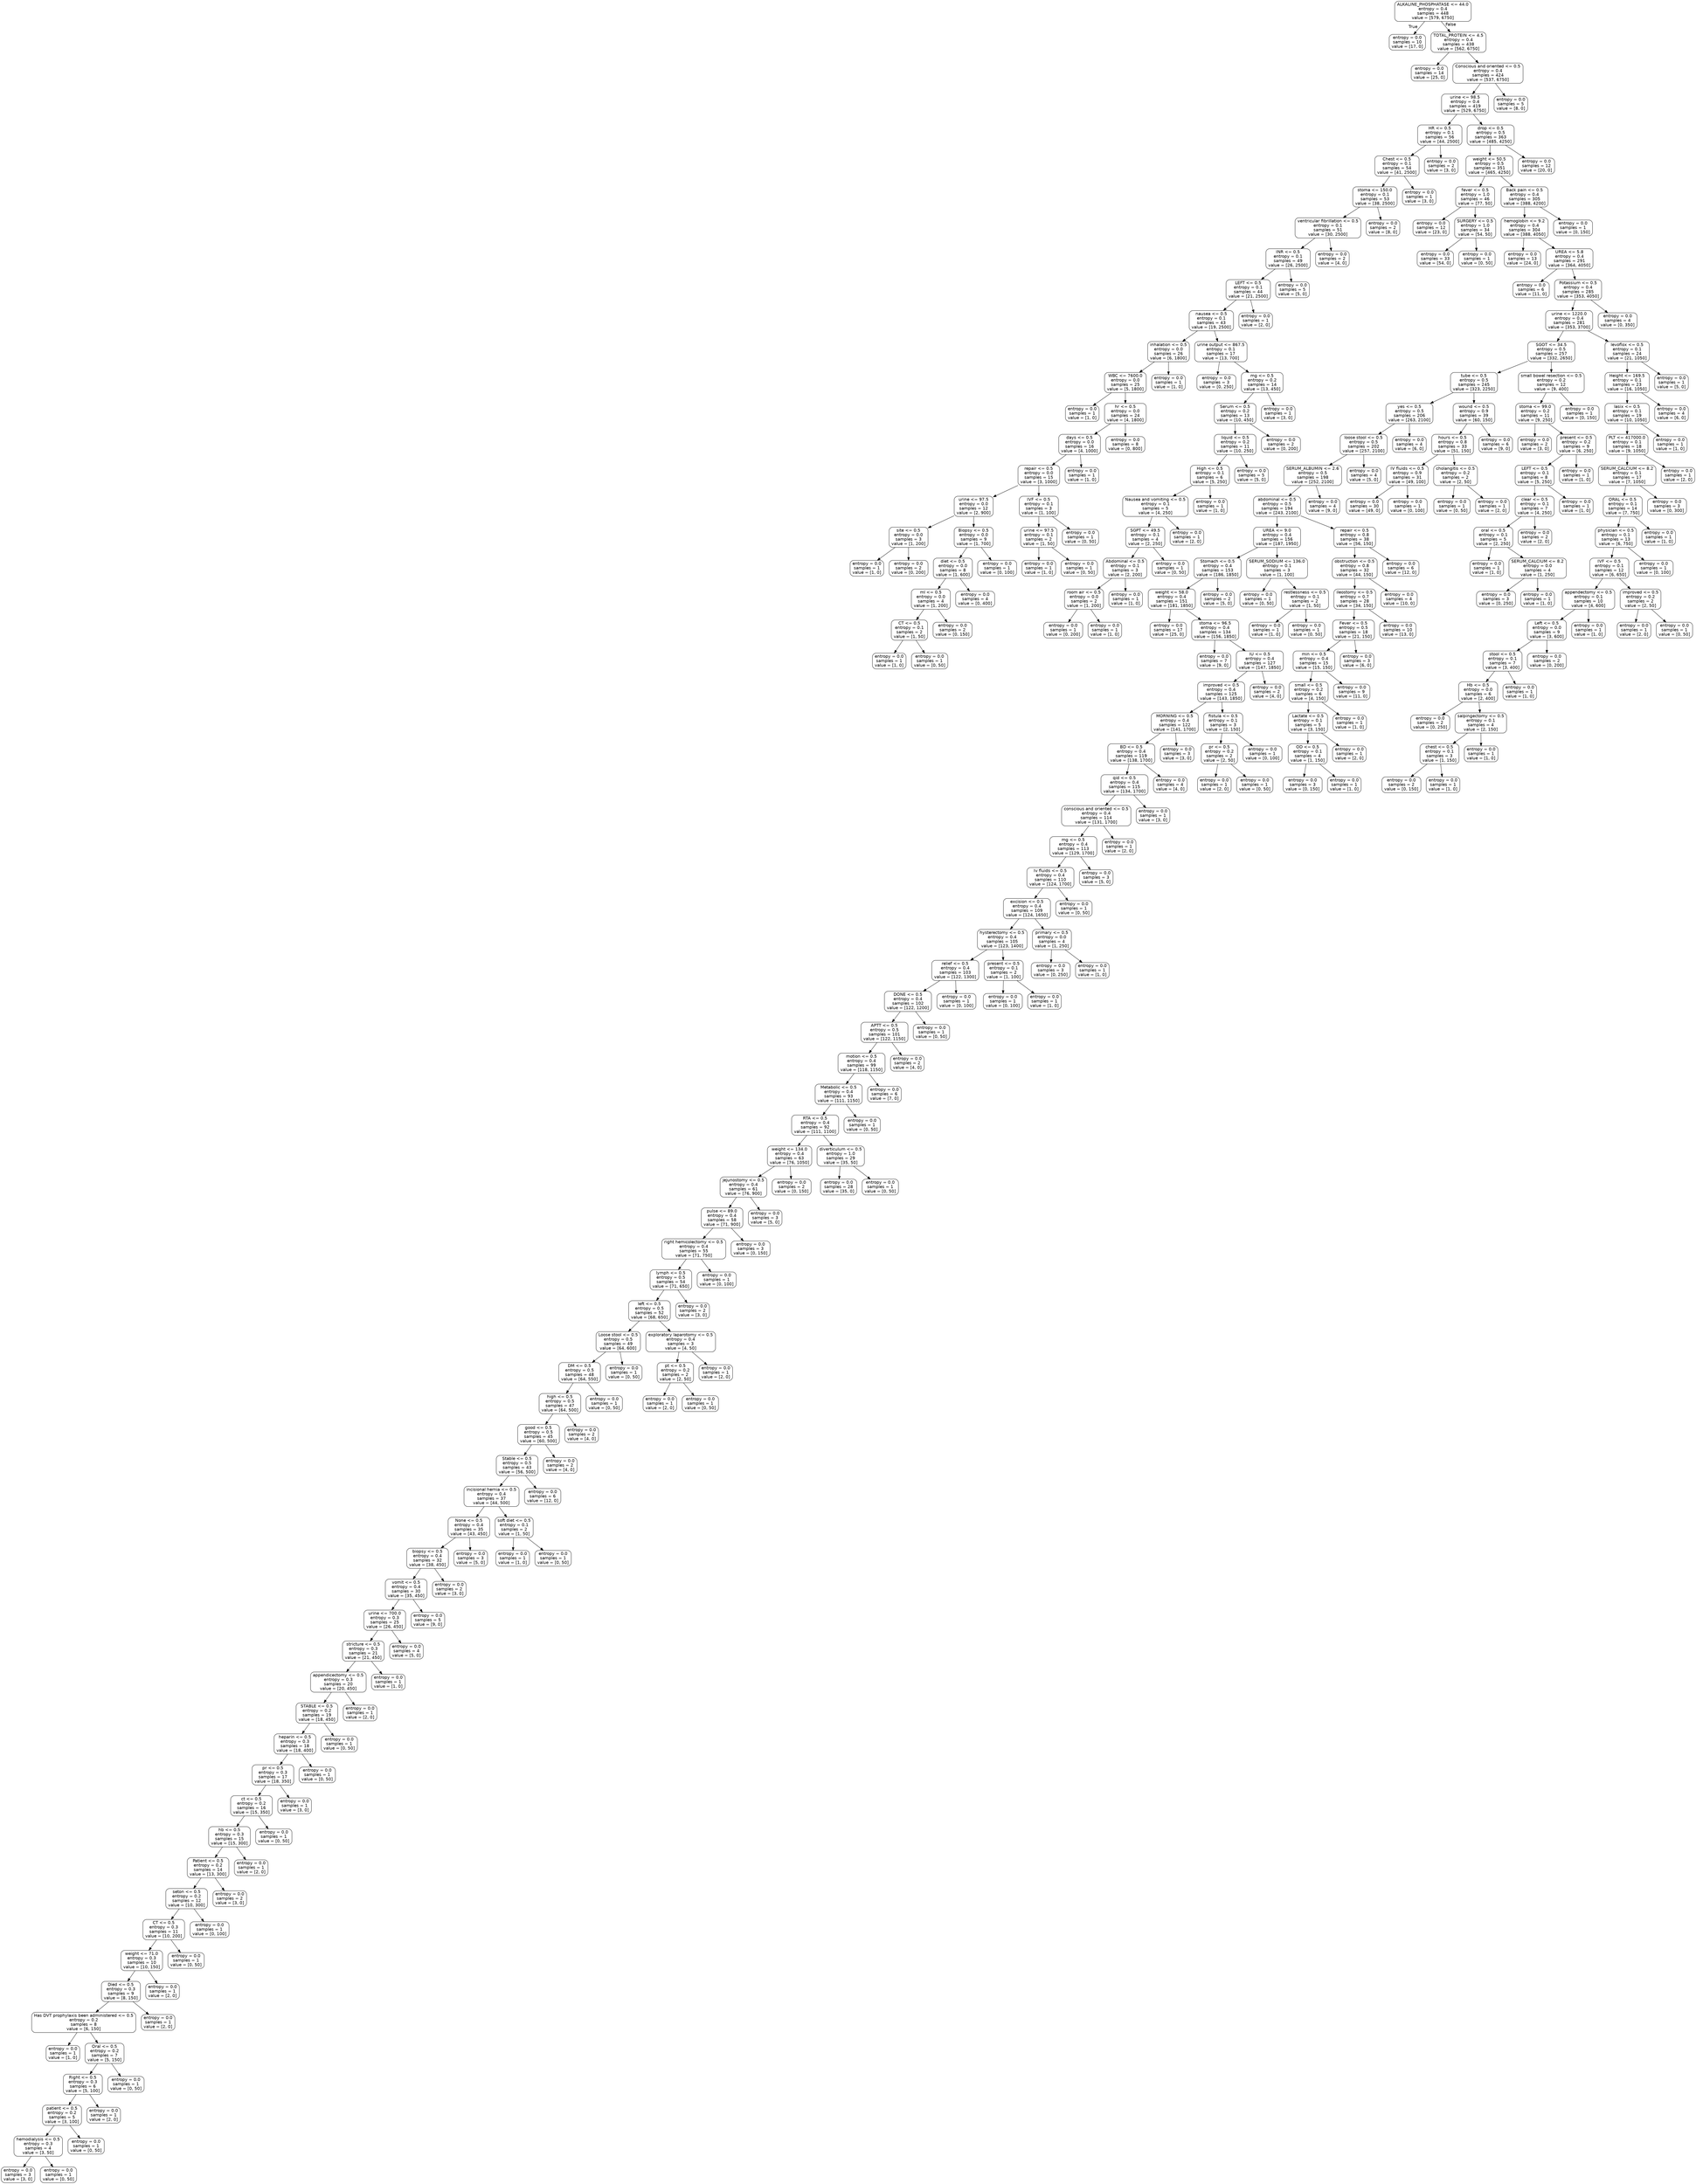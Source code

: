 digraph Tree {
node [shape=box, style="rounded", color="black", fontname=helvetica] ;
edge [fontname=helvetica] ;
0 [label="ALKALINE_PHOSPHATASE <= 44.0\nentropy = 0.4\nsamples = 448\nvalue = [579, 6750]"] ;
1 [label="entropy = 0.0\nsamples = 10\nvalue = [17, 0]"] ;
0 -> 1 [labeldistance=2.5, labelangle=45, headlabel="True"] ;
2 [label="TOTAL_PROTEIN <= 4.5\nentropy = 0.4\nsamples = 438\nvalue = [562, 6750]"] ;
0 -> 2 [labeldistance=2.5, labelangle=-45, headlabel="False"] ;
3 [label="entropy = 0.0\nsamples = 14\nvalue = [25, 0]"] ;
2 -> 3 ;
4 [label="Conscious and oriented <= 0.5\nentropy = 0.4\nsamples = 424\nvalue = [537, 6750]"] ;
2 -> 4 ;
5 [label="urine <= 98.5\nentropy = 0.4\nsamples = 419\nvalue = [529, 6750]"] ;
4 -> 5 ;
6 [label="HR <= 0.5\nentropy = 0.1\nsamples = 56\nvalue = [44, 2500]"] ;
5 -> 6 ;
7 [label="Chest <= 0.5\nentropy = 0.1\nsamples = 54\nvalue = [41, 2500]"] ;
6 -> 7 ;
8 [label="stoma <= 150.0\nentropy = 0.1\nsamples = 53\nvalue = [38, 2500]"] ;
7 -> 8 ;
9 [label="ventricular fibrillation <= 0.5\nentropy = 0.1\nsamples = 51\nvalue = [30, 2500]"] ;
8 -> 9 ;
10 [label="INR <= 0.5\nentropy = 0.1\nsamples = 49\nvalue = [26, 2500]"] ;
9 -> 10 ;
11 [label="LEFT <= 0.5\nentropy = 0.1\nsamples = 44\nvalue = [21, 2500]"] ;
10 -> 11 ;
12 [label="nausea <= 0.5\nentropy = 0.1\nsamples = 43\nvalue = [19, 2500]"] ;
11 -> 12 ;
13 [label="inhalation <= 0.5\nentropy = 0.0\nsamples = 26\nvalue = [6, 1800]"] ;
12 -> 13 ;
14 [label="WBC <= 7600.0\nentropy = 0.0\nsamples = 25\nvalue = [5, 1800]"] ;
13 -> 14 ;
15 [label="entropy = 0.0\nsamples = 1\nvalue = [1, 0]"] ;
14 -> 15 ;
16 [label="hr <= 0.5\nentropy = 0.0\nsamples = 24\nvalue = [4, 1800]"] ;
14 -> 16 ;
17 [label="days <= 0.5\nentropy = 0.0\nsamples = 16\nvalue = [4, 1000]"] ;
16 -> 17 ;
18 [label="repair <= 0.5\nentropy = 0.0\nsamples = 15\nvalue = [3, 1000]"] ;
17 -> 18 ;
19 [label="urine <= 97.5\nentropy = 0.0\nsamples = 12\nvalue = [2, 900]"] ;
18 -> 19 ;
20 [label="site <= 0.5\nentropy = 0.0\nsamples = 3\nvalue = [1, 200]"] ;
19 -> 20 ;
21 [label="entropy = 0.0\nsamples = 1\nvalue = [1, 0]"] ;
20 -> 21 ;
22 [label="entropy = 0.0\nsamples = 2\nvalue = [0, 200]"] ;
20 -> 22 ;
23 [label="Biopsy <= 0.5\nentropy = 0.0\nsamples = 9\nvalue = [1, 700]"] ;
19 -> 23 ;
24 [label="diet <= 0.5\nentropy = 0.0\nsamples = 8\nvalue = [1, 600]"] ;
23 -> 24 ;
25 [label="ml <= 0.5\nentropy = 0.0\nsamples = 4\nvalue = [1, 200]"] ;
24 -> 25 ;
26 [label="CT <= 0.5\nentropy = 0.1\nsamples = 2\nvalue = [1, 50]"] ;
25 -> 26 ;
27 [label="entropy = 0.0\nsamples = 1\nvalue = [1, 0]"] ;
26 -> 27 ;
28 [label="entropy = 0.0\nsamples = 1\nvalue = [0, 50]"] ;
26 -> 28 ;
29 [label="entropy = 0.0\nsamples = 2\nvalue = [0, 150]"] ;
25 -> 29 ;
30 [label="entropy = 0.0\nsamples = 4\nvalue = [0, 400]"] ;
24 -> 30 ;
31 [label="entropy = 0.0\nsamples = 1\nvalue = [0, 100]"] ;
23 -> 31 ;
32 [label="IVF <= 0.5\nentropy = 0.1\nsamples = 3\nvalue = [1, 100]"] ;
18 -> 32 ;
33 [label="urine <= 97.5\nentropy = 0.1\nsamples = 2\nvalue = [1, 50]"] ;
32 -> 33 ;
34 [label="entropy = 0.0\nsamples = 1\nvalue = [1, 0]"] ;
33 -> 34 ;
35 [label="entropy = 0.0\nsamples = 1\nvalue = [0, 50]"] ;
33 -> 35 ;
36 [label="entropy = 0.0\nsamples = 1\nvalue = [0, 50]"] ;
32 -> 36 ;
37 [label="entropy = 0.0\nsamples = 1\nvalue = [1, 0]"] ;
17 -> 37 ;
38 [label="entropy = 0.0\nsamples = 8\nvalue = [0, 800]"] ;
16 -> 38 ;
39 [label="entropy = 0.0\nsamples = 1\nvalue = [1, 0]"] ;
13 -> 39 ;
40 [label="urine output <= 867.5\nentropy = 0.1\nsamples = 17\nvalue = [13, 700]"] ;
12 -> 40 ;
41 [label="entropy = 0.0\nsamples = 3\nvalue = [0, 250]"] ;
40 -> 41 ;
42 [label="mg <= 0.5\nentropy = 0.2\nsamples = 14\nvalue = [13, 450]"] ;
40 -> 42 ;
43 [label="Serum <= 0.5\nentropy = 0.2\nsamples = 13\nvalue = [10, 450]"] ;
42 -> 43 ;
44 [label="liquid <= 0.5\nentropy = 0.2\nsamples = 11\nvalue = [10, 250]"] ;
43 -> 44 ;
45 [label="High <= 0.5\nentropy = 0.1\nsamples = 6\nvalue = [5, 250]"] ;
44 -> 45 ;
46 [label="Nausea and vomiting <= 0.5\nentropy = 0.1\nsamples = 5\nvalue = [4, 250]"] ;
45 -> 46 ;
47 [label="SGPT <= 49.5\nentropy = 0.1\nsamples = 4\nvalue = [2, 250]"] ;
46 -> 47 ;
48 [label="Abdominal <= 0.5\nentropy = 0.1\nsamples = 3\nvalue = [2, 200]"] ;
47 -> 48 ;
49 [label="room air <= 0.5\nentropy = 0.0\nsamples = 2\nvalue = [1, 200]"] ;
48 -> 49 ;
50 [label="entropy = 0.0\nsamples = 1\nvalue = [0, 200]"] ;
49 -> 50 ;
51 [label="entropy = 0.0\nsamples = 1\nvalue = [1, 0]"] ;
49 -> 51 ;
52 [label="entropy = 0.0\nsamples = 1\nvalue = [1, 0]"] ;
48 -> 52 ;
53 [label="entropy = 0.0\nsamples = 1\nvalue = [0, 50]"] ;
47 -> 53 ;
54 [label="entropy = 0.0\nsamples = 1\nvalue = [2, 0]"] ;
46 -> 54 ;
55 [label="entropy = 0.0\nsamples = 1\nvalue = [1, 0]"] ;
45 -> 55 ;
56 [label="entropy = 0.0\nsamples = 5\nvalue = [5, 0]"] ;
44 -> 56 ;
57 [label="entropy = 0.0\nsamples = 2\nvalue = [0, 200]"] ;
43 -> 57 ;
58 [label="entropy = 0.0\nsamples = 1\nvalue = [3, 0]"] ;
42 -> 58 ;
59 [label="entropy = 0.0\nsamples = 1\nvalue = [2, 0]"] ;
11 -> 59 ;
60 [label="entropy = 0.0\nsamples = 5\nvalue = [5, 0]"] ;
10 -> 60 ;
61 [label="entropy = 0.0\nsamples = 2\nvalue = [4, 0]"] ;
9 -> 61 ;
62 [label="entropy = 0.0\nsamples = 2\nvalue = [8, 0]"] ;
8 -> 62 ;
63 [label="entropy = 0.0\nsamples = 1\nvalue = [3, 0]"] ;
7 -> 63 ;
64 [label="entropy = 0.0\nsamples = 2\nvalue = [3, 0]"] ;
6 -> 64 ;
65 [label="drop <= 0.5\nentropy = 0.5\nsamples = 363\nvalue = [485, 4250]"] ;
5 -> 65 ;
66 [label="weight <= 50.5\nentropy = 0.5\nsamples = 351\nvalue = [465, 4250]"] ;
65 -> 66 ;
67 [label="fever <= 0.5\nentropy = 1.0\nsamples = 46\nvalue = [77, 50]"] ;
66 -> 67 ;
68 [label="entropy = 0.0\nsamples = 12\nvalue = [23, 0]"] ;
67 -> 68 ;
69 [label="SURGERY <= 0.5\nentropy = 1.0\nsamples = 34\nvalue = [54, 50]"] ;
67 -> 69 ;
70 [label="entropy = 0.0\nsamples = 33\nvalue = [54, 0]"] ;
69 -> 70 ;
71 [label="entropy = 0.0\nsamples = 1\nvalue = [0, 50]"] ;
69 -> 71 ;
72 [label="Back pain <= 0.5\nentropy = 0.4\nsamples = 305\nvalue = [388, 4200]"] ;
66 -> 72 ;
73 [label="hemoglobin <= 9.2\nentropy = 0.4\nsamples = 304\nvalue = [388, 4050]"] ;
72 -> 73 ;
74 [label="entropy = 0.0\nsamples = 13\nvalue = [24, 0]"] ;
73 -> 74 ;
75 [label="UREA <= 5.8\nentropy = 0.4\nsamples = 291\nvalue = [364, 4050]"] ;
73 -> 75 ;
76 [label="entropy = 0.0\nsamples = 6\nvalue = [11, 0]"] ;
75 -> 76 ;
77 [label="Potassium <= 0.5\nentropy = 0.4\nsamples = 285\nvalue = [353, 4050]"] ;
75 -> 77 ;
78 [label="urine <= 1220.0\nentropy = 0.4\nsamples = 281\nvalue = [353, 3700]"] ;
77 -> 78 ;
79 [label="SGOT <= 34.5\nentropy = 0.5\nsamples = 257\nvalue = [332, 2650]"] ;
78 -> 79 ;
80 [label="tube <= 0.5\nentropy = 0.5\nsamples = 245\nvalue = [323, 2250]"] ;
79 -> 80 ;
81 [label="yes <= 0.5\nentropy = 0.5\nsamples = 206\nvalue = [263, 2100]"] ;
80 -> 81 ;
82 [label="loose stool <= 0.5\nentropy = 0.5\nsamples = 202\nvalue = [257, 2100]"] ;
81 -> 82 ;
83 [label="SERUM_ALBUMIN <= 2.6\nentropy = 0.5\nsamples = 198\nvalue = [252, 2100]"] ;
82 -> 83 ;
84 [label="abdominal <= 0.5\nentropy = 0.5\nsamples = 194\nvalue = [243, 2100]"] ;
83 -> 84 ;
85 [label="UREA <= 9.0\nentropy = 0.4\nsamples = 156\nvalue = [187, 1950]"] ;
84 -> 85 ;
86 [label="Stomach <= 0.5\nentropy = 0.4\nsamples = 153\nvalue = [186, 1850]"] ;
85 -> 86 ;
87 [label="weight <= 58.0\nentropy = 0.4\nsamples = 151\nvalue = [181, 1850]"] ;
86 -> 87 ;
88 [label="entropy = 0.0\nsamples = 17\nvalue = [25, 0]"] ;
87 -> 88 ;
89 [label="stoma <= 96.5\nentropy = 0.4\nsamples = 134\nvalue = [156, 1850]"] ;
87 -> 89 ;
90 [label="entropy = 0.0\nsamples = 7\nvalue = [9, 0]"] ;
89 -> 90 ;
91 [label="IU <= 0.5\nentropy = 0.4\nsamples = 127\nvalue = [147, 1850]"] ;
89 -> 91 ;
92 [label="improved <= 0.5\nentropy = 0.4\nsamples = 125\nvalue = [143, 1850]"] ;
91 -> 92 ;
93 [label="MORNING <= 0.5\nentropy = 0.4\nsamples = 122\nvalue = [141, 1700]"] ;
92 -> 93 ;
94 [label="BD <= 0.5\nentropy = 0.4\nsamples = 119\nvalue = [138, 1700]"] ;
93 -> 94 ;
95 [label="qid <= 0.5\nentropy = 0.4\nsamples = 115\nvalue = [134, 1700]"] ;
94 -> 95 ;
96 [label="conscious and oriented <= 0.5\nentropy = 0.4\nsamples = 114\nvalue = [131, 1700]"] ;
95 -> 96 ;
97 [label="mg <= 0.5\nentropy = 0.4\nsamples = 113\nvalue = [129, 1700]"] ;
96 -> 97 ;
98 [label="Iv fluids <= 0.5\nentropy = 0.4\nsamples = 110\nvalue = [124, 1700]"] ;
97 -> 98 ;
99 [label="excision <= 0.5\nentropy = 0.4\nsamples = 109\nvalue = [124, 1650]"] ;
98 -> 99 ;
100 [label="hysterectomy <= 0.5\nentropy = 0.4\nsamples = 105\nvalue = [123, 1400]"] ;
99 -> 100 ;
101 [label="relief <= 0.5\nentropy = 0.4\nsamples = 103\nvalue = [122, 1300]"] ;
100 -> 101 ;
102 [label="DONE <= 0.5\nentropy = 0.4\nsamples = 102\nvalue = [122, 1200]"] ;
101 -> 102 ;
103 [label="APTT <= 0.5\nentropy = 0.5\nsamples = 101\nvalue = [122, 1150]"] ;
102 -> 103 ;
104 [label="motion <= 0.5\nentropy = 0.4\nsamples = 99\nvalue = [118, 1150]"] ;
103 -> 104 ;
105 [label="Metabolic <= 0.5\nentropy = 0.4\nsamples = 93\nvalue = [111, 1150]"] ;
104 -> 105 ;
106 [label="RTA <= 0.5\nentropy = 0.4\nsamples = 92\nvalue = [111, 1100]"] ;
105 -> 106 ;
107 [label="weight <= 134.0\nentropy = 0.4\nsamples = 63\nvalue = [76, 1050]"] ;
106 -> 107 ;
108 [label="jejunostomy <= 0.5\nentropy = 0.4\nsamples = 61\nvalue = [76, 900]"] ;
107 -> 108 ;
109 [label="pulse <= 89.0\nentropy = 0.4\nsamples = 58\nvalue = [71, 900]"] ;
108 -> 109 ;
110 [label="right hemicolectomy <= 0.5\nentropy = 0.4\nsamples = 55\nvalue = [71, 750]"] ;
109 -> 110 ;
111 [label="lymph <= 0.5\nentropy = 0.5\nsamples = 54\nvalue = [71, 650]"] ;
110 -> 111 ;
112 [label="left <= 0.5\nentropy = 0.5\nsamples = 52\nvalue = [68, 650]"] ;
111 -> 112 ;
113 [label="Loose stool <= 0.5\nentropy = 0.5\nsamples = 49\nvalue = [64, 600]"] ;
112 -> 113 ;
114 [label="DM <= 0.5\nentropy = 0.5\nsamples = 48\nvalue = [64, 550]"] ;
113 -> 114 ;
115 [label="high <= 0.5\nentropy = 0.5\nsamples = 47\nvalue = [64, 500]"] ;
114 -> 115 ;
116 [label="good <= 0.5\nentropy = 0.5\nsamples = 45\nvalue = [60, 500]"] ;
115 -> 116 ;
117 [label="Stable <= 0.5\nentropy = 0.5\nsamples = 43\nvalue = [56, 500]"] ;
116 -> 117 ;
118 [label="incisional hernia <= 0.5\nentropy = 0.4\nsamples = 37\nvalue = [44, 500]"] ;
117 -> 118 ;
119 [label="None <= 0.5\nentropy = 0.4\nsamples = 35\nvalue = [43, 450]"] ;
118 -> 119 ;
120 [label="biopsy <= 0.5\nentropy = 0.4\nsamples = 32\nvalue = [38, 450]"] ;
119 -> 120 ;
121 [label="vomit <= 0.5\nentropy = 0.4\nsamples = 30\nvalue = [35, 450]"] ;
120 -> 121 ;
122 [label="urine <= 700.0\nentropy = 0.3\nsamples = 25\nvalue = [26, 450]"] ;
121 -> 122 ;
123 [label="stricture <= 0.5\nentropy = 0.3\nsamples = 21\nvalue = [21, 450]"] ;
122 -> 123 ;
124 [label="appendicectomy <= 0.5\nentropy = 0.3\nsamples = 20\nvalue = [20, 450]"] ;
123 -> 124 ;
125 [label="STABLE <= 0.5\nentropy = 0.2\nsamples = 19\nvalue = [18, 450]"] ;
124 -> 125 ;
126 [label="heparin <= 0.5\nentropy = 0.3\nsamples = 18\nvalue = [18, 400]"] ;
125 -> 126 ;
127 [label="pr <= 0.5\nentropy = 0.3\nsamples = 17\nvalue = [18, 350]"] ;
126 -> 127 ;
128 [label="ct <= 0.5\nentropy = 0.2\nsamples = 16\nvalue = [15, 350]"] ;
127 -> 128 ;
129 [label="hb <= 0.5\nentropy = 0.3\nsamples = 15\nvalue = [15, 300]"] ;
128 -> 129 ;
130 [label="Patient <= 0.5\nentropy = 0.2\nsamples = 14\nvalue = [13, 300]"] ;
129 -> 130 ;
131 [label="seton <= 0.5\nentropy = 0.2\nsamples = 12\nvalue = [10, 300]"] ;
130 -> 131 ;
132 [label="CT <= 0.5\nentropy = 0.3\nsamples = 11\nvalue = [10, 200]"] ;
131 -> 132 ;
133 [label="weight <= 71.0\nentropy = 0.3\nsamples = 10\nvalue = [10, 150]"] ;
132 -> 133 ;
134 [label="Died <= 0.5\nentropy = 0.3\nsamples = 9\nvalue = [8, 150]"] ;
133 -> 134 ;
135 [label="Has DVT prophylaxis been administered <= 0.5\nentropy = 0.2\nsamples = 8\nvalue = [6, 150]"] ;
134 -> 135 ;
136 [label="entropy = 0.0\nsamples = 1\nvalue = [1, 0]"] ;
135 -> 136 ;
137 [label="Oral <= 0.5\nentropy = 0.2\nsamples = 7\nvalue = [5, 150]"] ;
135 -> 137 ;
138 [label="Right <= 0.5\nentropy = 0.3\nsamples = 6\nvalue = [5, 100]"] ;
137 -> 138 ;
139 [label="patient <= 0.5\nentropy = 0.2\nsamples = 5\nvalue = [3, 100]"] ;
138 -> 139 ;
140 [label="hemodialysis <= 0.5\nentropy = 0.3\nsamples = 4\nvalue = [3, 50]"] ;
139 -> 140 ;
141 [label="entropy = 0.0\nsamples = 3\nvalue = [3, 0]"] ;
140 -> 141 ;
142 [label="entropy = 0.0\nsamples = 1\nvalue = [0, 50]"] ;
140 -> 142 ;
143 [label="entropy = 0.0\nsamples = 1\nvalue = [0, 50]"] ;
139 -> 143 ;
144 [label="entropy = 0.0\nsamples = 1\nvalue = [2, 0]"] ;
138 -> 144 ;
145 [label="entropy = 0.0\nsamples = 1\nvalue = [0, 50]"] ;
137 -> 145 ;
146 [label="entropy = 0.0\nsamples = 1\nvalue = [2, 0]"] ;
134 -> 146 ;
147 [label="entropy = 0.0\nsamples = 1\nvalue = [2, 0]"] ;
133 -> 147 ;
148 [label="entropy = 0.0\nsamples = 1\nvalue = [0, 50]"] ;
132 -> 148 ;
149 [label="entropy = 0.0\nsamples = 1\nvalue = [0, 100]"] ;
131 -> 149 ;
150 [label="entropy = 0.0\nsamples = 2\nvalue = [3, 0]"] ;
130 -> 150 ;
151 [label="entropy = 0.0\nsamples = 1\nvalue = [2, 0]"] ;
129 -> 151 ;
152 [label="entropy = 0.0\nsamples = 1\nvalue = [0, 50]"] ;
128 -> 152 ;
153 [label="entropy = 0.0\nsamples = 1\nvalue = [3, 0]"] ;
127 -> 153 ;
154 [label="entropy = 0.0\nsamples = 1\nvalue = [0, 50]"] ;
126 -> 154 ;
155 [label="entropy = 0.0\nsamples = 1\nvalue = [0, 50]"] ;
125 -> 155 ;
156 [label="entropy = 0.0\nsamples = 1\nvalue = [2, 0]"] ;
124 -> 156 ;
157 [label="entropy = 0.0\nsamples = 1\nvalue = [1, 0]"] ;
123 -> 157 ;
158 [label="entropy = 0.0\nsamples = 4\nvalue = [5, 0]"] ;
122 -> 158 ;
159 [label="entropy = 0.0\nsamples = 5\nvalue = [9, 0]"] ;
121 -> 159 ;
160 [label="entropy = 0.0\nsamples = 2\nvalue = [3, 0]"] ;
120 -> 160 ;
161 [label="entropy = 0.0\nsamples = 3\nvalue = [5, 0]"] ;
119 -> 161 ;
162 [label="soft diet <= 0.5\nentropy = 0.1\nsamples = 2\nvalue = [1, 50]"] ;
118 -> 162 ;
163 [label="entropy = 0.0\nsamples = 1\nvalue = [1, 0]"] ;
162 -> 163 ;
164 [label="entropy = 0.0\nsamples = 1\nvalue = [0, 50]"] ;
162 -> 164 ;
165 [label="entropy = 0.0\nsamples = 6\nvalue = [12, 0]"] ;
117 -> 165 ;
166 [label="entropy = 0.0\nsamples = 2\nvalue = [4, 0]"] ;
116 -> 166 ;
167 [label="entropy = 0.0\nsamples = 2\nvalue = [4, 0]"] ;
115 -> 167 ;
168 [label="entropy = 0.0\nsamples = 1\nvalue = [0, 50]"] ;
114 -> 168 ;
169 [label="entropy = 0.0\nsamples = 1\nvalue = [0, 50]"] ;
113 -> 169 ;
170 [label="exploratory laparotomy <= 0.5\nentropy = 0.4\nsamples = 3\nvalue = [4, 50]"] ;
112 -> 170 ;
171 [label="pt <= 0.5\nentropy = 0.2\nsamples = 2\nvalue = [2, 50]"] ;
170 -> 171 ;
172 [label="entropy = 0.0\nsamples = 1\nvalue = [2, 0]"] ;
171 -> 172 ;
173 [label="entropy = 0.0\nsamples = 1\nvalue = [0, 50]"] ;
171 -> 173 ;
174 [label="entropy = 0.0\nsamples = 1\nvalue = [2, 0]"] ;
170 -> 174 ;
175 [label="entropy = 0.0\nsamples = 2\nvalue = [3, 0]"] ;
111 -> 175 ;
176 [label="entropy = 0.0\nsamples = 1\nvalue = [0, 100]"] ;
110 -> 176 ;
177 [label="entropy = 0.0\nsamples = 3\nvalue = [0, 150]"] ;
109 -> 177 ;
178 [label="entropy = 0.0\nsamples = 3\nvalue = [5, 0]"] ;
108 -> 178 ;
179 [label="entropy = 0.0\nsamples = 2\nvalue = [0, 150]"] ;
107 -> 179 ;
180 [label="diverticulum <= 0.5\nentropy = 1.0\nsamples = 29\nvalue = [35, 50]"] ;
106 -> 180 ;
181 [label="entropy = 0.0\nsamples = 28\nvalue = [35, 0]"] ;
180 -> 181 ;
182 [label="entropy = 0.0\nsamples = 1\nvalue = [0, 50]"] ;
180 -> 182 ;
183 [label="entropy = 0.0\nsamples = 1\nvalue = [0, 50]"] ;
105 -> 183 ;
184 [label="entropy = 0.0\nsamples = 6\nvalue = [7, 0]"] ;
104 -> 184 ;
185 [label="entropy = 0.0\nsamples = 2\nvalue = [4, 0]"] ;
103 -> 185 ;
186 [label="entropy = 0.0\nsamples = 1\nvalue = [0, 50]"] ;
102 -> 186 ;
187 [label="entropy = 0.0\nsamples = 1\nvalue = [0, 100]"] ;
101 -> 187 ;
188 [label="present <= 0.5\nentropy = 0.1\nsamples = 2\nvalue = [1, 100]"] ;
100 -> 188 ;
189 [label="entropy = 0.0\nsamples = 1\nvalue = [0, 100]"] ;
188 -> 189 ;
190 [label="entropy = 0.0\nsamples = 1\nvalue = [1, 0]"] ;
188 -> 190 ;
191 [label="primary <= 0.5\nentropy = 0.0\nsamples = 4\nvalue = [1, 250]"] ;
99 -> 191 ;
192 [label="entropy = 0.0\nsamples = 3\nvalue = [0, 250]"] ;
191 -> 192 ;
193 [label="entropy = 0.0\nsamples = 1\nvalue = [1, 0]"] ;
191 -> 193 ;
194 [label="entropy = 0.0\nsamples = 1\nvalue = [0, 50]"] ;
98 -> 194 ;
195 [label="entropy = 0.0\nsamples = 3\nvalue = [5, 0]"] ;
97 -> 195 ;
196 [label="entropy = 0.0\nsamples = 1\nvalue = [2, 0]"] ;
96 -> 196 ;
197 [label="entropy = 0.0\nsamples = 1\nvalue = [3, 0]"] ;
95 -> 197 ;
198 [label="entropy = 0.0\nsamples = 4\nvalue = [4, 0]"] ;
94 -> 198 ;
199 [label="entropy = 0.0\nsamples = 3\nvalue = [3, 0]"] ;
93 -> 199 ;
200 [label="fistula <= 0.5\nentropy = 0.1\nsamples = 3\nvalue = [2, 150]"] ;
92 -> 200 ;
201 [label="pr <= 0.5\nentropy = 0.2\nsamples = 2\nvalue = [2, 50]"] ;
200 -> 201 ;
202 [label="entropy = 0.0\nsamples = 1\nvalue = [2, 0]"] ;
201 -> 202 ;
203 [label="entropy = 0.0\nsamples = 1\nvalue = [0, 50]"] ;
201 -> 203 ;
204 [label="entropy = 0.0\nsamples = 1\nvalue = [0, 100]"] ;
200 -> 204 ;
205 [label="entropy = 0.0\nsamples = 2\nvalue = [4, 0]"] ;
91 -> 205 ;
206 [label="entropy = 0.0\nsamples = 2\nvalue = [5, 0]"] ;
86 -> 206 ;
207 [label="SERUM_SODIUM <= 136.0\nentropy = 0.1\nsamples = 3\nvalue = [1, 100]"] ;
85 -> 207 ;
208 [label="entropy = 0.0\nsamples = 1\nvalue = [0, 50]"] ;
207 -> 208 ;
209 [label="restlessness <= 0.5\nentropy = 0.1\nsamples = 2\nvalue = [1, 50]"] ;
207 -> 209 ;
210 [label="entropy = 0.0\nsamples = 1\nvalue = [1, 0]"] ;
209 -> 210 ;
211 [label="entropy = 0.0\nsamples = 1\nvalue = [0, 50]"] ;
209 -> 211 ;
212 [label="repair <= 0.5\nentropy = 0.8\nsamples = 38\nvalue = [56, 150]"] ;
84 -> 212 ;
213 [label="obstruction <= 0.5\nentropy = 0.8\nsamples = 32\nvalue = [44, 150]"] ;
212 -> 213 ;
214 [label="ileostomy <= 0.5\nentropy = 0.7\nsamples = 28\nvalue = [34, 150]"] ;
213 -> 214 ;
215 [label="Fever <= 0.5\nentropy = 0.5\nsamples = 18\nvalue = [21, 150]"] ;
214 -> 215 ;
216 [label="min <= 0.5\nentropy = 0.4\nsamples = 15\nvalue = [15, 150]"] ;
215 -> 216 ;
217 [label="small <= 0.5\nentropy = 0.2\nsamples = 6\nvalue = [4, 150]"] ;
216 -> 217 ;
218 [label="Lactate <= 0.5\nentropy = 0.1\nsamples = 5\nvalue = [3, 150]"] ;
217 -> 218 ;
219 [label="OD <= 0.5\nentropy = 0.1\nsamples = 4\nvalue = [1, 150]"] ;
218 -> 219 ;
220 [label="entropy = 0.0\nsamples = 3\nvalue = [0, 150]"] ;
219 -> 220 ;
221 [label="entropy = 0.0\nsamples = 1\nvalue = [1, 0]"] ;
219 -> 221 ;
222 [label="entropy = 0.0\nsamples = 1\nvalue = [2, 0]"] ;
218 -> 222 ;
223 [label="entropy = 0.0\nsamples = 1\nvalue = [1, 0]"] ;
217 -> 223 ;
224 [label="entropy = 0.0\nsamples = 9\nvalue = [11, 0]"] ;
216 -> 224 ;
225 [label="entropy = 0.0\nsamples = 3\nvalue = [6, 0]"] ;
215 -> 225 ;
226 [label="entropy = 0.0\nsamples = 10\nvalue = [13, 0]"] ;
214 -> 226 ;
227 [label="entropy = 0.0\nsamples = 4\nvalue = [10, 0]"] ;
213 -> 227 ;
228 [label="entropy = 0.0\nsamples = 6\nvalue = [12, 0]"] ;
212 -> 228 ;
229 [label="entropy = 0.0\nsamples = 4\nvalue = [9, 0]"] ;
83 -> 229 ;
230 [label="entropy = 0.0\nsamples = 4\nvalue = [5, 0]"] ;
82 -> 230 ;
231 [label="entropy = 0.0\nsamples = 4\nvalue = [6, 0]"] ;
81 -> 231 ;
232 [label="wound <= 0.5\nentropy = 0.9\nsamples = 39\nvalue = [60, 150]"] ;
80 -> 232 ;
233 [label="hours <= 0.5\nentropy = 0.8\nsamples = 33\nvalue = [51, 150]"] ;
232 -> 233 ;
234 [label="IV fluids <= 0.5\nentropy = 0.9\nsamples = 31\nvalue = [49, 100]"] ;
233 -> 234 ;
235 [label="entropy = 0.0\nsamples = 30\nvalue = [49, 0]"] ;
234 -> 235 ;
236 [label="entropy = 0.0\nsamples = 1\nvalue = [0, 100]"] ;
234 -> 236 ;
237 [label="cholangitis <= 0.5\nentropy = 0.2\nsamples = 2\nvalue = [2, 50]"] ;
233 -> 237 ;
238 [label="entropy = 0.0\nsamples = 1\nvalue = [0, 50]"] ;
237 -> 238 ;
239 [label="entropy = 0.0\nsamples = 1\nvalue = [2, 0]"] ;
237 -> 239 ;
240 [label="entropy = 0.0\nsamples = 6\nvalue = [9, 0]"] ;
232 -> 240 ;
241 [label="small bowel resection <= 0.5\nentropy = 0.2\nsamples = 12\nvalue = [9, 400]"] ;
79 -> 241 ;
242 [label="stoma <= 99.0\nentropy = 0.2\nsamples = 11\nvalue = [9, 250]"] ;
241 -> 242 ;
243 [label="entropy = 0.0\nsamples = 2\nvalue = [3, 0]"] ;
242 -> 243 ;
244 [label="present <= 0.5\nentropy = 0.2\nsamples = 9\nvalue = [6, 250]"] ;
242 -> 244 ;
245 [label="LEFT <= 0.5\nentropy = 0.1\nsamples = 8\nvalue = [5, 250]"] ;
244 -> 245 ;
246 [label="clear <= 0.5\nentropy = 0.1\nsamples = 7\nvalue = [4, 250]"] ;
245 -> 246 ;
247 [label="oral <= 0.5\nentropy = 0.1\nsamples = 5\nvalue = [2, 250]"] ;
246 -> 247 ;
248 [label="entropy = 0.0\nsamples = 1\nvalue = [1, 0]"] ;
247 -> 248 ;
249 [label="SERUM_CALCIUM <= 8.2\nentropy = 0.0\nsamples = 4\nvalue = [1, 250]"] ;
247 -> 249 ;
250 [label="entropy = 0.0\nsamples = 3\nvalue = [0, 250]"] ;
249 -> 250 ;
251 [label="entropy = 0.0\nsamples = 1\nvalue = [1, 0]"] ;
249 -> 251 ;
252 [label="entropy = 0.0\nsamples = 2\nvalue = [2, 0]"] ;
246 -> 252 ;
253 [label="entropy = 0.0\nsamples = 1\nvalue = [1, 0]"] ;
245 -> 253 ;
254 [label="entropy = 0.0\nsamples = 1\nvalue = [1, 0]"] ;
244 -> 254 ;
255 [label="entropy = 0.0\nsamples = 1\nvalue = [0, 150]"] ;
241 -> 255 ;
256 [label="levoflox <= 0.5\nentropy = 0.1\nsamples = 24\nvalue = [21, 1050]"] ;
78 -> 256 ;
257 [label="Height <= 169.5\nentropy = 0.1\nsamples = 23\nvalue = [16, 1050]"] ;
256 -> 257 ;
258 [label="lasix <= 0.5\nentropy = 0.1\nsamples = 19\nvalue = [10, 1050]"] ;
257 -> 258 ;
259 [label="PLT <= 417000.0\nentropy = 0.1\nsamples = 18\nvalue = [9, 1050]"] ;
258 -> 259 ;
260 [label="SERUM_CALCIUM <= 8.2\nentropy = 0.1\nsamples = 17\nvalue = [7, 1050]"] ;
259 -> 260 ;
261 [label="ORAL <= 0.5\nentropy = 0.1\nsamples = 14\nvalue = [7, 750]"] ;
260 -> 261 ;
262 [label="physician <= 0.5\nentropy = 0.1\nsamples = 13\nvalue = [6, 750]"] ;
261 -> 262 ;
263 [label="IVF <= 0.5\nentropy = 0.1\nsamples = 12\nvalue = [6, 650]"] ;
262 -> 263 ;
264 [label="appendectomy <= 0.5\nentropy = 0.1\nsamples = 10\nvalue = [4, 600]"] ;
263 -> 264 ;
265 [label="Left <= 0.5\nentropy = 0.0\nsamples = 9\nvalue = [3, 600]"] ;
264 -> 265 ;
266 [label="stool <= 0.5\nentropy = 0.1\nsamples = 7\nvalue = [3, 400]"] ;
265 -> 266 ;
267 [label="Hb <= 0.5\nentropy = 0.0\nsamples = 6\nvalue = [2, 400]"] ;
266 -> 267 ;
268 [label="entropy = 0.0\nsamples = 2\nvalue = [0, 250]"] ;
267 -> 268 ;
269 [label="salpingectomy <= 0.5\nentropy = 0.1\nsamples = 4\nvalue = [2, 150]"] ;
267 -> 269 ;
270 [label="chest <= 0.5\nentropy = 0.1\nsamples = 3\nvalue = [1, 150]"] ;
269 -> 270 ;
271 [label="entropy = 0.0\nsamples = 2\nvalue = [0, 150]"] ;
270 -> 271 ;
272 [label="entropy = 0.0\nsamples = 1\nvalue = [1, 0]"] ;
270 -> 272 ;
273 [label="entropy = 0.0\nsamples = 1\nvalue = [1, 0]"] ;
269 -> 273 ;
274 [label="entropy = 0.0\nsamples = 1\nvalue = [1, 0]"] ;
266 -> 274 ;
275 [label="entropy = 0.0\nsamples = 2\nvalue = [0, 200]"] ;
265 -> 275 ;
276 [label="entropy = 0.0\nsamples = 1\nvalue = [1, 0]"] ;
264 -> 276 ;
277 [label="improved <= 0.5\nentropy = 0.2\nsamples = 2\nvalue = [2, 50]"] ;
263 -> 277 ;
278 [label="entropy = 0.0\nsamples = 1\nvalue = [2, 0]"] ;
277 -> 278 ;
279 [label="entropy = 0.0\nsamples = 1\nvalue = [0, 50]"] ;
277 -> 279 ;
280 [label="entropy = 0.0\nsamples = 1\nvalue = [0, 100]"] ;
262 -> 280 ;
281 [label="entropy = 0.0\nsamples = 1\nvalue = [1, 0]"] ;
261 -> 281 ;
282 [label="entropy = 0.0\nsamples = 3\nvalue = [0, 300]"] ;
260 -> 282 ;
283 [label="entropy = 0.0\nsamples = 1\nvalue = [2, 0]"] ;
259 -> 283 ;
284 [label="entropy = 0.0\nsamples = 1\nvalue = [1, 0]"] ;
258 -> 284 ;
285 [label="entropy = 0.0\nsamples = 4\nvalue = [6, 0]"] ;
257 -> 285 ;
286 [label="entropy = 0.0\nsamples = 1\nvalue = [5, 0]"] ;
256 -> 286 ;
287 [label="entropy = 0.0\nsamples = 4\nvalue = [0, 350]"] ;
77 -> 287 ;
288 [label="entropy = 0.0\nsamples = 1\nvalue = [0, 150]"] ;
72 -> 288 ;
289 [label="entropy = 0.0\nsamples = 12\nvalue = [20, 0]"] ;
65 -> 289 ;
290 [label="entropy = 0.0\nsamples = 5\nvalue = [8, 0]"] ;
4 -> 290 ;
}
